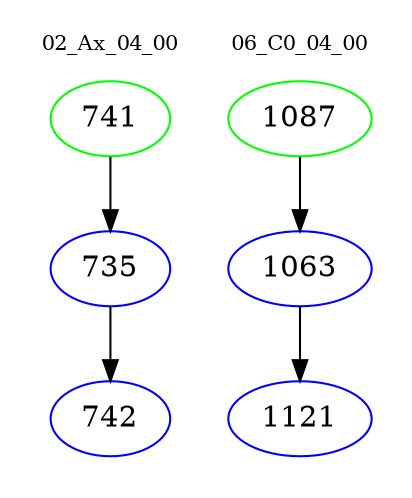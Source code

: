 digraph{
subgraph cluster_0 {
color = white
label = "02_Ax_04_00";
fontsize=10;
T0_741 [label="741", color="green"]
T0_741 -> T0_735 [color="black"]
T0_735 [label="735", color="blue"]
T0_735 -> T0_742 [color="black"]
T0_742 [label="742", color="blue"]
}
subgraph cluster_1 {
color = white
label = "06_C0_04_00";
fontsize=10;
T1_1087 [label="1087", color="green"]
T1_1087 -> T1_1063 [color="black"]
T1_1063 [label="1063", color="blue"]
T1_1063 -> T1_1121 [color="black"]
T1_1121 [label="1121", color="blue"]
}
}

